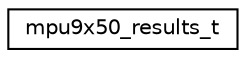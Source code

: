 digraph "Graphical Class Hierarchy"
{
 // LATEX_PDF_SIZE
  edge [fontname="Helvetica",fontsize="10",labelfontname="Helvetica",labelfontsize="10"];
  node [fontname="Helvetica",fontsize="10",shape=record];
  rankdir="LR";
  Node0 [label="mpu9x50_results_t",height=0.2,width=0.4,color="black", fillcolor="white", style="filled",URL="$structmpu9x50__results__t.html",tooltip="MPU-9X50 result vector struct."];
}
